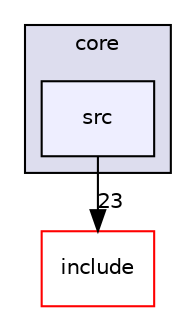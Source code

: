 digraph "/home/runner/work/Voxeloop/Voxeloop/core/src" {
  compound=true
  node [ fontsize="10", fontname="Helvetica"];
  edge [ labelfontsize="10", labelfontname="Helvetica"];
  subgraph clusterdir_4270bfced15e0e73154b13468c7c9ad9 {
    graph [ bgcolor="#ddddee", pencolor="black", label="core" fontname="Helvetica", fontsize="10", URL="dir_4270bfced15e0e73154b13468c7c9ad9.html"]
  dir_90fd98a0ba30abf7a6068a44995d2d6b [shape=box, label="src", style="filled", fillcolor="#eeeeff", pencolor="black", URL="dir_90fd98a0ba30abf7a6068a44995d2d6b.html"];
  }
  dir_24d671cfcbc5d5238a6bd565a49d198f [shape=box label="include" fillcolor="white" style="filled" color="red" URL="dir_24d671cfcbc5d5238a6bd565a49d198f.html"];
  dir_90fd98a0ba30abf7a6068a44995d2d6b->dir_24d671cfcbc5d5238a6bd565a49d198f [headlabel="23", labeldistance=1.5 headhref="dir_000004_000002.html"];
}
